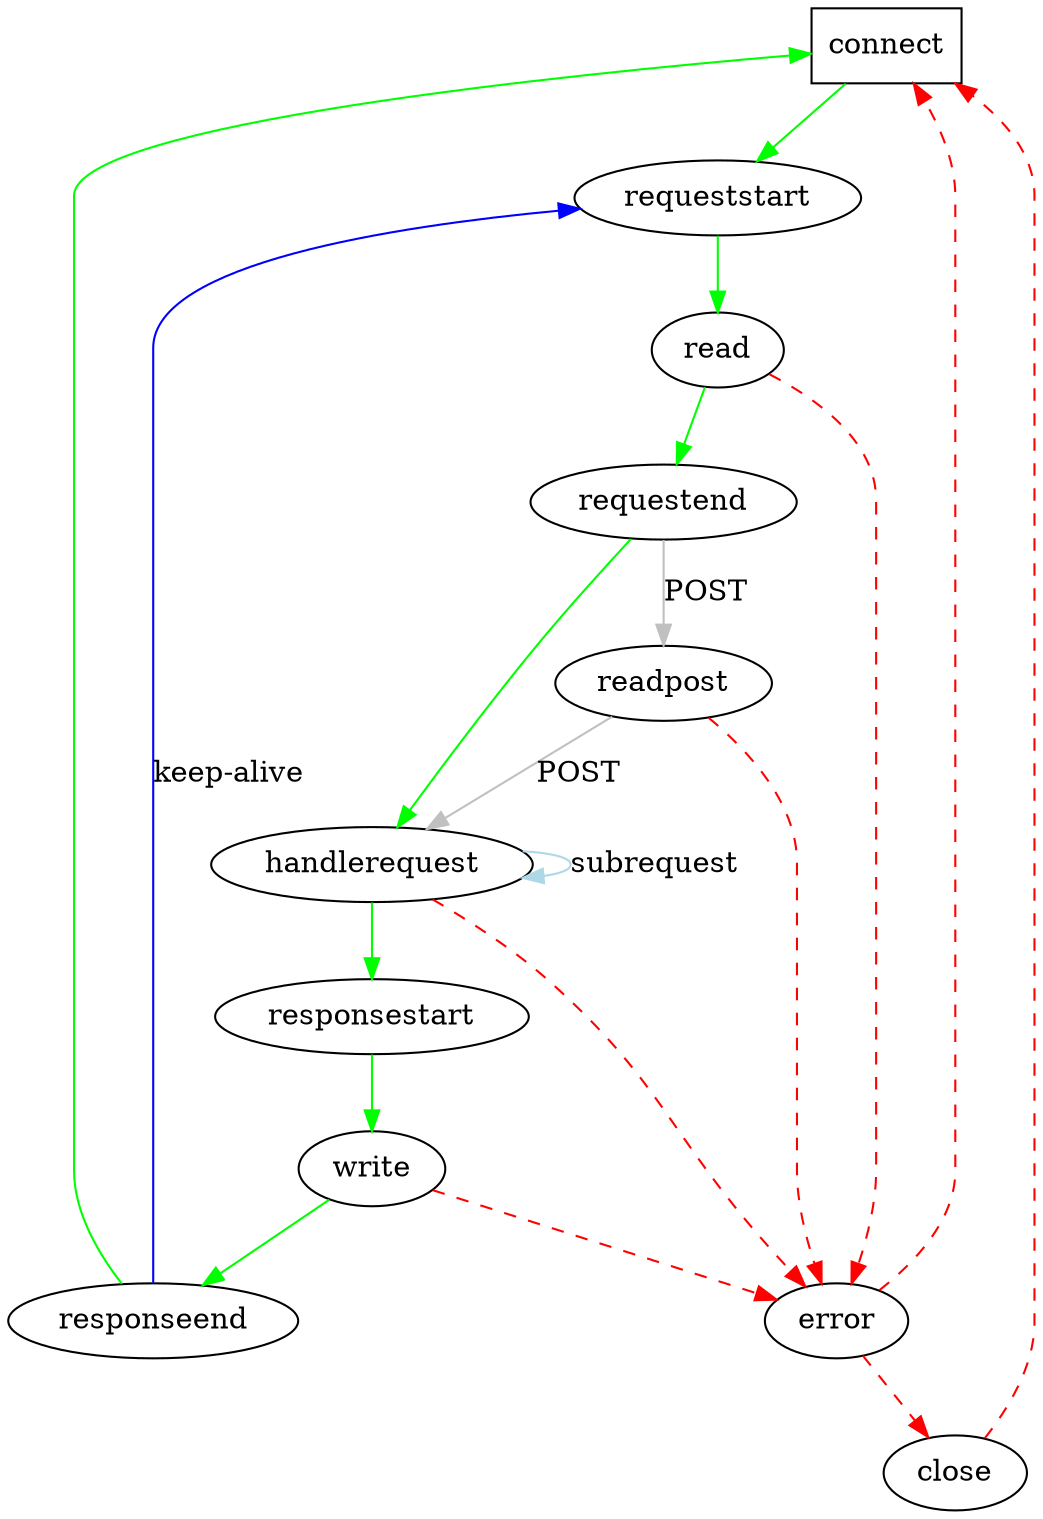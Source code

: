 digraph state 
{
  edge [color=green];
  connect -> requeststart -> read -> requestend -> handlerequest -> responsestart -> write -> responseend -> connect;
  edge [color=grey];
  requestend -> readpost -> handlerequest [ label="POST" ];
  edge [ color=blue]
  responseend -> requeststart [ label="keep-alive" ];
  edge [ color=lightblue]
  handlerequest -> handlerequest [ label="subrequest" ];
  edge [style=dashed, color=red];
  error -> close -> connect;
  error -> connect;
  handlerequest -> error;
  read -> error;
  readpost -> error;
  write -> error;
  connect [shape=box];
}
